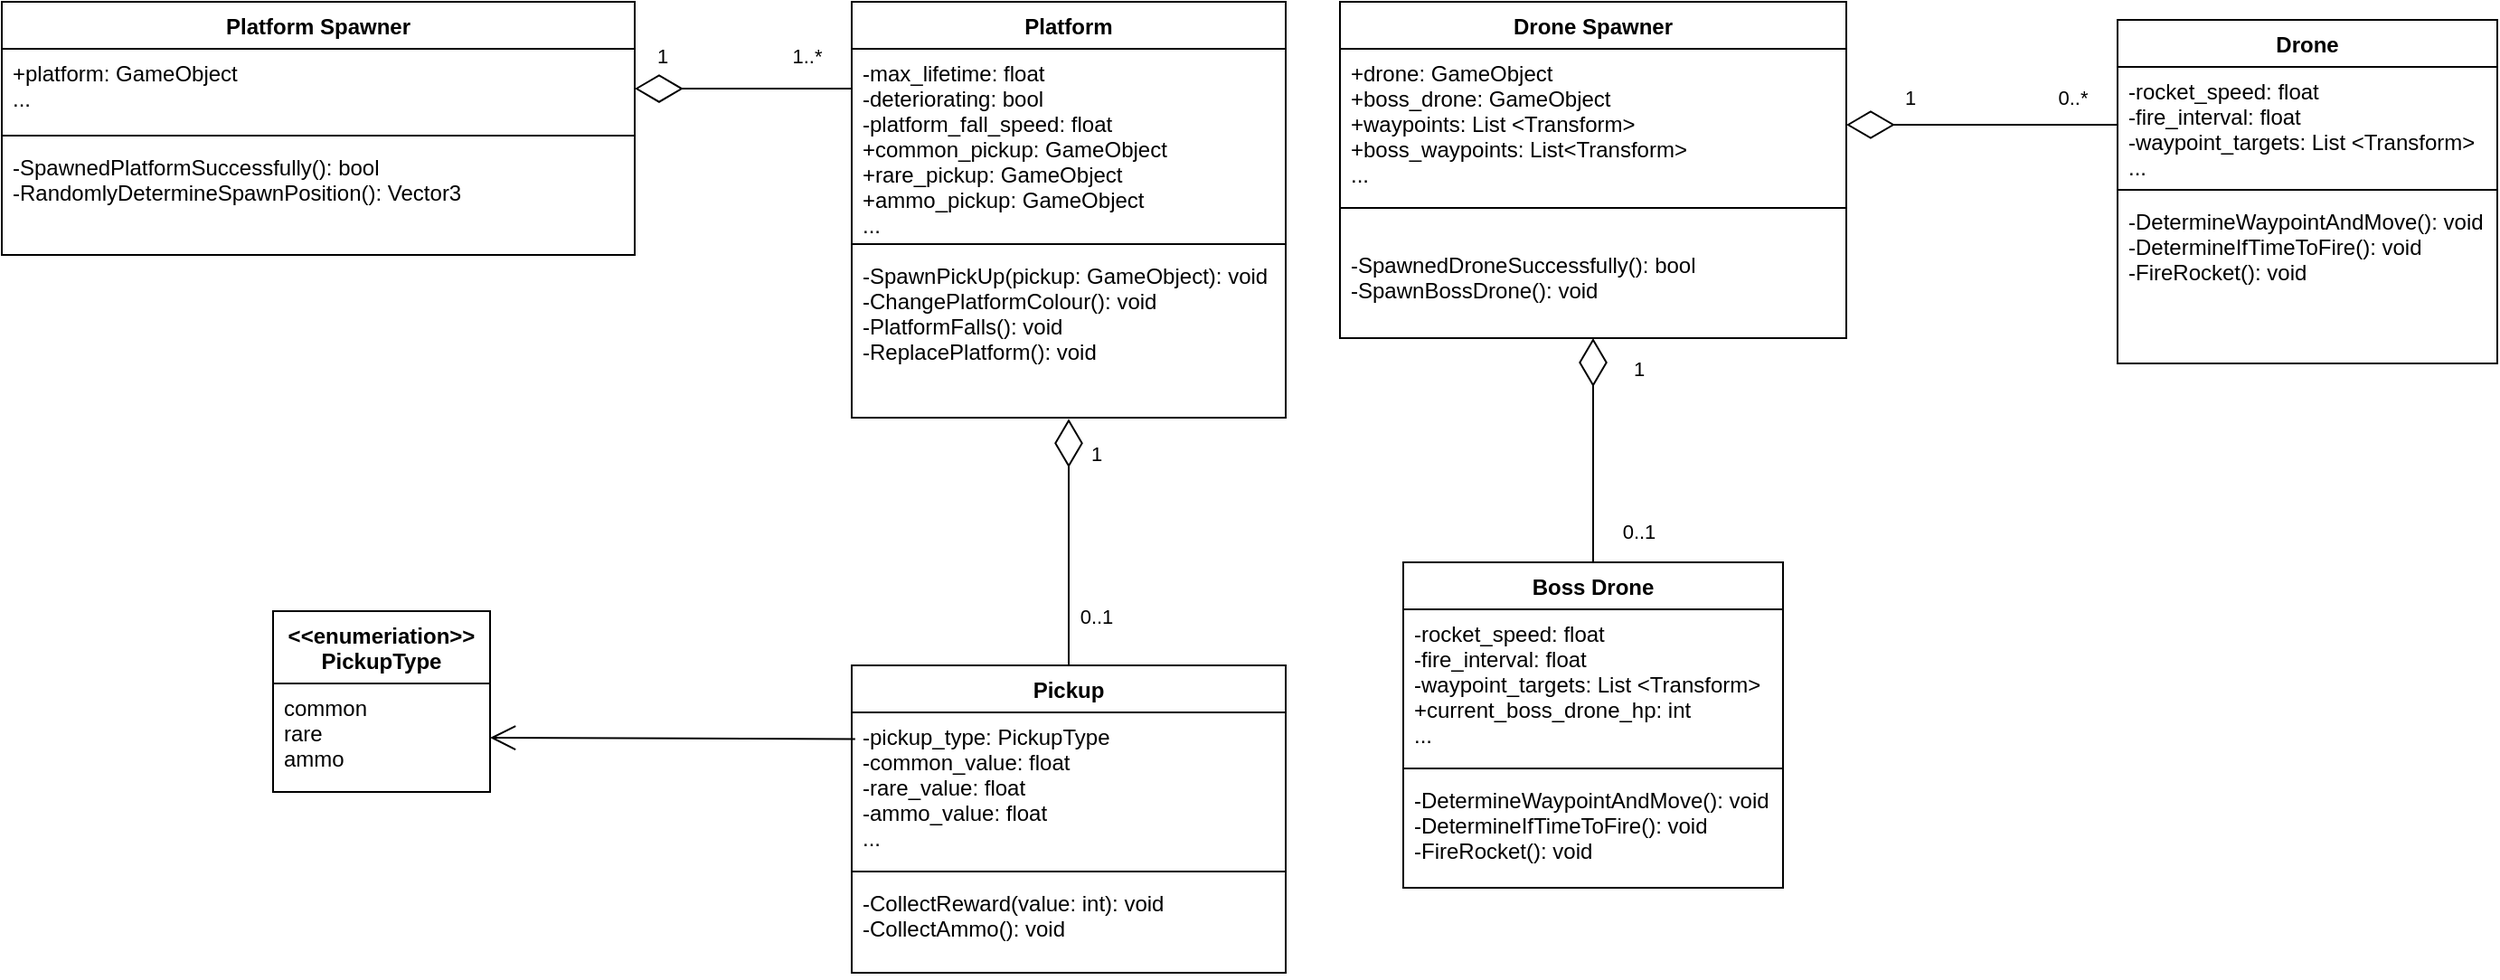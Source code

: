 <mxfile version="15.5.8" type="device"><diagram id="C5RBs43oDa-KdzZeNtuy" name="Page-1"><mxGraphModel dx="2377" dy="835" grid="1" gridSize="10" guides="1" tooltips="1" connect="1" arrows="1" fold="1" page="1" pageScale="1" pageWidth="827" pageHeight="1169" math="0" shadow="0"><root><mxCell id="WIyWlLk6GJQsqaUBKTNV-0"/><mxCell id="WIyWlLk6GJQsqaUBKTNV-1" parent="WIyWlLk6GJQsqaUBKTNV-0"/><mxCell id="f4vWxZrgAt2q9DWoJXe3-0" value="Drone Spawner" style="swimlane;fontStyle=1;align=center;verticalAlign=top;childLayout=stackLayout;horizontal=1;startSize=26;horizontalStack=0;resizeParent=1;resizeParentMax=0;resizeLast=0;collapsible=1;marginBottom=0;" parent="WIyWlLk6GJQsqaUBKTNV-1" vertex="1"><mxGeometry x="-60" y="103" width="280" height="186" as="geometry"><mxRectangle x="80" y="161" width="120" height="26" as="alternateBounds"/></mxGeometry></mxCell><mxCell id="f4vWxZrgAt2q9DWoJXe3-1" value="+drone: GameObject&#10;+boss_drone: GameObject&#10;+waypoints: List &lt;Transform&gt;&#10;+boss_waypoints: List&lt;Transform&gt;&#10;..." style="text;strokeColor=none;fillColor=none;align=left;verticalAlign=top;spacingLeft=4;spacingRight=4;overflow=hidden;rotatable=0;points=[[0,0.5],[1,0.5]];portConstraint=eastwest;" parent="f4vWxZrgAt2q9DWoJXe3-0" vertex="1"><mxGeometry y="26" width="280" height="84" as="geometry"/></mxCell><mxCell id="f4vWxZrgAt2q9DWoJXe3-4" value="" style="line;strokeWidth=1;fillColor=none;align=left;verticalAlign=middle;spacingTop=-1;spacingLeft=3;spacingRight=3;rotatable=0;labelPosition=right;points=[];portConstraint=eastwest;" parent="f4vWxZrgAt2q9DWoJXe3-0" vertex="1"><mxGeometry y="110" width="280" height="8" as="geometry"/></mxCell><mxCell id="f4vWxZrgAt2q9DWoJXe3-3" value="&#10;-SpawnedDroneSuccessfully(): bool&#10;-SpawnBossDrone(): void" style="text;strokeColor=none;fillColor=none;align=left;verticalAlign=top;spacingLeft=4;spacingRight=4;overflow=hidden;rotatable=0;points=[[0,0.5],[1,0.5]];portConstraint=eastwest;" parent="f4vWxZrgAt2q9DWoJXe3-0" vertex="1"><mxGeometry y="118" width="280" height="68" as="geometry"/></mxCell><mxCell id="f4vWxZrgAt2q9DWoJXe3-6" value="Drone" style="swimlane;fontStyle=1;align=center;verticalAlign=top;childLayout=stackLayout;horizontal=1;startSize=26;horizontalStack=0;resizeParent=1;resizeParentMax=0;resizeLast=0;collapsible=1;marginBottom=0;" parent="WIyWlLk6GJQsqaUBKTNV-1" vertex="1"><mxGeometry x="370" y="113" width="210" height="190" as="geometry"><mxRectangle x="80" y="161" width="120" height="26" as="alternateBounds"/></mxGeometry></mxCell><mxCell id="f4vWxZrgAt2q9DWoJXe3-7" value="-rocket_speed: float&#10;-fire_interval: float&#10;-waypoint_targets: List &lt;Transform&gt;&#10;..." style="text;strokeColor=none;fillColor=none;align=left;verticalAlign=top;spacingLeft=4;spacingRight=4;overflow=hidden;rotatable=0;points=[[0,0.5],[1,0.5]];portConstraint=eastwest;" parent="f4vWxZrgAt2q9DWoJXe3-6" vertex="1"><mxGeometry y="26" width="210" height="64" as="geometry"/></mxCell><mxCell id="f4vWxZrgAt2q9DWoJXe3-8" value="" style="line;strokeWidth=1;fillColor=none;align=left;verticalAlign=middle;spacingTop=-1;spacingLeft=3;spacingRight=3;rotatable=0;labelPosition=right;points=[];portConstraint=eastwest;" parent="f4vWxZrgAt2q9DWoJXe3-6" vertex="1"><mxGeometry y="90" width="210" height="8" as="geometry"/></mxCell><mxCell id="f4vWxZrgAt2q9DWoJXe3-9" value="-DetermineWaypointAndMove(): void&#10;-DetermineIfTimeToFire(): void&#10;-FireRocket(): void" style="text;strokeColor=none;fillColor=none;align=left;verticalAlign=top;spacingLeft=4;spacingRight=4;overflow=hidden;rotatable=0;points=[[0,0.5],[1,0.5]];portConstraint=eastwest;" parent="f4vWxZrgAt2q9DWoJXe3-6" vertex="1"><mxGeometry y="98" width="210" height="92" as="geometry"/></mxCell><mxCell id="f4vWxZrgAt2q9DWoJXe3-10" value="" style="endArrow=diamondThin;endFill=0;endSize=24;html=1;rounded=0;entryX=1;entryY=0.5;entryDx=0;entryDy=0;exitX=0;exitY=0.5;exitDx=0;exitDy=0;" parent="WIyWlLk6GJQsqaUBKTNV-1" source="f4vWxZrgAt2q9DWoJXe3-7" target="f4vWxZrgAt2q9DWoJXe3-1" edge="1"><mxGeometry width="160" relative="1" as="geometry"><mxPoint x="230" y="453" as="sourcePoint"/><mxPoint x="390" y="453" as="targetPoint"/></mxGeometry></mxCell><mxCell id="f4vWxZrgAt2q9DWoJXe3-13" value="0..*" style="edgeLabel;html=1;align=center;verticalAlign=middle;resizable=0;points=[];" parent="WIyWlLk6GJQsqaUBKTNV-1" vertex="1" connectable="0"><mxGeometry x="300" y="153" as="geometry"><mxPoint x="45" y="3" as="offset"/></mxGeometry></mxCell><mxCell id="f4vWxZrgAt2q9DWoJXe3-14" value="1" style="edgeLabel;html=1;align=center;verticalAlign=middle;resizable=0;points=[];" parent="WIyWlLk6GJQsqaUBKTNV-1" vertex="1" connectable="0"><mxGeometry x="210" y="153" as="geometry"><mxPoint x="45" y="3" as="offset"/></mxGeometry></mxCell><mxCell id="f4vWxZrgAt2q9DWoJXe3-15" value="Boss Drone&#10;" style="swimlane;fontStyle=1;align=center;verticalAlign=top;childLayout=stackLayout;horizontal=1;startSize=26;horizontalStack=0;resizeParent=1;resizeParentMax=0;resizeLast=0;collapsible=1;marginBottom=0;" parent="WIyWlLk6GJQsqaUBKTNV-1" vertex="1"><mxGeometry x="-25" y="413" width="210" height="180" as="geometry"><mxRectangle x="80" y="161" width="120" height="26" as="alternateBounds"/></mxGeometry></mxCell><mxCell id="f4vWxZrgAt2q9DWoJXe3-16" value="-rocket_speed: float&#10;-fire_interval: float&#10;-waypoint_targets: List &lt;Transform&gt;&#10;+current_boss_drone_hp: int&#10;..." style="text;strokeColor=none;fillColor=none;align=left;verticalAlign=top;spacingLeft=4;spacingRight=4;overflow=hidden;rotatable=0;points=[[0,0.5],[1,0.5]];portConstraint=eastwest;" parent="f4vWxZrgAt2q9DWoJXe3-15" vertex="1"><mxGeometry y="26" width="210" height="84" as="geometry"/></mxCell><mxCell id="f4vWxZrgAt2q9DWoJXe3-17" value="" style="line;strokeWidth=1;fillColor=none;align=left;verticalAlign=middle;spacingTop=-1;spacingLeft=3;spacingRight=3;rotatable=0;labelPosition=right;points=[];portConstraint=eastwest;" parent="f4vWxZrgAt2q9DWoJXe3-15" vertex="1"><mxGeometry y="110" width="210" height="8" as="geometry"/></mxCell><mxCell id="f4vWxZrgAt2q9DWoJXe3-18" value="-DetermineWaypointAndMove(): void&#10;-DetermineIfTimeToFire(): void&#10;-FireRocket(): void" style="text;strokeColor=none;fillColor=none;align=left;verticalAlign=top;spacingLeft=4;spacingRight=4;overflow=hidden;rotatable=0;points=[[0,0.5],[1,0.5]];portConstraint=eastwest;" parent="f4vWxZrgAt2q9DWoJXe3-15" vertex="1"><mxGeometry y="118" width="210" height="62" as="geometry"/></mxCell><mxCell id="f4vWxZrgAt2q9DWoJXe3-20" value="" style="endArrow=diamondThin;endFill=0;endSize=24;html=1;rounded=0;exitX=0.5;exitY=0;exitDx=0;exitDy=0;" parent="WIyWlLk6GJQsqaUBKTNV-1" source="f4vWxZrgAt2q9DWoJXe3-15" target="f4vWxZrgAt2q9DWoJXe3-3" edge="1"><mxGeometry width="160" relative="1" as="geometry"><mxPoint x="230" y="343" as="sourcePoint"/><mxPoint x="390" y="343" as="targetPoint"/></mxGeometry></mxCell><mxCell id="f4vWxZrgAt2q9DWoJXe3-21" value="1" style="edgeLabel;html=1;align=center;verticalAlign=middle;resizable=0;points=[];" parent="WIyWlLk6GJQsqaUBKTNV-1" vertex="1" connectable="0"><mxGeometry x="60" y="303" as="geometry"><mxPoint x="45" y="3" as="offset"/></mxGeometry></mxCell><mxCell id="f4vWxZrgAt2q9DWoJXe3-22" value="0..1" style="edgeLabel;html=1;align=center;verticalAlign=middle;resizable=0;points=[];" parent="WIyWlLk6GJQsqaUBKTNV-1" vertex="1" connectable="0"><mxGeometry x="60" y="393" as="geometry"><mxPoint x="45" y="3" as="offset"/></mxGeometry></mxCell><mxCell id="f4vWxZrgAt2q9DWoJXe3-23" value="Platform Spawner" style="swimlane;fontStyle=1;align=center;verticalAlign=top;childLayout=stackLayout;horizontal=1;startSize=26;horizontalStack=0;resizeParent=1;resizeParentMax=0;resizeLast=0;collapsible=1;marginBottom=0;" parent="WIyWlLk6GJQsqaUBKTNV-1" vertex="1"><mxGeometry x="-800" y="103" width="350" height="140" as="geometry"><mxRectangle x="80" y="161" width="120" height="26" as="alternateBounds"/></mxGeometry></mxCell><mxCell id="f4vWxZrgAt2q9DWoJXe3-24" value="+platform: GameObject&#10;..." style="text;strokeColor=none;fillColor=none;align=left;verticalAlign=top;spacingLeft=4;spacingRight=4;overflow=hidden;rotatable=0;points=[[0,0.5],[1,0.5]];portConstraint=eastwest;" parent="f4vWxZrgAt2q9DWoJXe3-23" vertex="1"><mxGeometry y="26" width="350" height="44" as="geometry"/></mxCell><mxCell id="f4vWxZrgAt2q9DWoJXe3-25" value="" style="line;strokeWidth=1;fillColor=none;align=left;verticalAlign=middle;spacingTop=-1;spacingLeft=3;spacingRight=3;rotatable=0;labelPosition=right;points=[];portConstraint=eastwest;" parent="f4vWxZrgAt2q9DWoJXe3-23" vertex="1"><mxGeometry y="70" width="350" height="8" as="geometry"/></mxCell><mxCell id="f4vWxZrgAt2q9DWoJXe3-26" value="-SpawnedPlatformSuccessfully(): bool&#10;-RandomlyDetermineSpawnPosition(): Vector3" style="text;strokeColor=none;fillColor=none;align=left;verticalAlign=top;spacingLeft=4;spacingRight=4;overflow=hidden;rotatable=0;points=[[0,0.5],[1,0.5]];portConstraint=eastwest;" parent="f4vWxZrgAt2q9DWoJXe3-23" vertex="1"><mxGeometry y="78" width="350" height="62" as="geometry"/></mxCell><mxCell id="f4vWxZrgAt2q9DWoJXe3-27" value="Platform" style="swimlane;fontStyle=1;align=center;verticalAlign=top;childLayout=stackLayout;horizontal=1;startSize=26;horizontalStack=0;resizeParent=1;resizeParentMax=0;resizeLast=0;collapsible=1;marginBottom=0;" parent="WIyWlLk6GJQsqaUBKTNV-1" vertex="1"><mxGeometry x="-330" y="103" width="240" height="230" as="geometry"><mxRectangle x="80" y="161" width="120" height="26" as="alternateBounds"/></mxGeometry></mxCell><mxCell id="f4vWxZrgAt2q9DWoJXe3-28" value="-max_lifetime: float&#10;-deteriorating: bool&#10;-platform_fall_speed: float&#10;+common_pickup: GameObject&#10;+rare_pickup: GameObject&#10;+ammo_pickup: GameObject&#10;..." style="text;strokeColor=none;fillColor=none;align=left;verticalAlign=top;spacingLeft=4;spacingRight=4;overflow=hidden;rotatable=0;points=[[0,0.5],[1,0.5]];portConstraint=eastwest;" parent="f4vWxZrgAt2q9DWoJXe3-27" vertex="1"><mxGeometry y="26" width="240" height="104" as="geometry"/></mxCell><mxCell id="f4vWxZrgAt2q9DWoJXe3-29" value="" style="line;strokeWidth=1;fillColor=none;align=left;verticalAlign=middle;spacingTop=-1;spacingLeft=3;spacingRight=3;rotatable=0;labelPosition=right;points=[];portConstraint=eastwest;" parent="f4vWxZrgAt2q9DWoJXe3-27" vertex="1"><mxGeometry y="130" width="240" height="8" as="geometry"/></mxCell><mxCell id="f4vWxZrgAt2q9DWoJXe3-30" value="-SpawnPickUp(pickup: GameObject): void&#10;-ChangePlatformColour(): void&#10;-PlatformFalls(): void&#10;-ReplacePlatform(): void&#10;&#10;&#10;" style="text;strokeColor=none;fillColor=none;align=left;verticalAlign=top;spacingLeft=4;spacingRight=4;overflow=hidden;rotatable=0;points=[[0,0.5],[1,0.5]];portConstraint=eastwest;" parent="f4vWxZrgAt2q9DWoJXe3-27" vertex="1"><mxGeometry y="138" width="240" height="92" as="geometry"/></mxCell><mxCell id="f4vWxZrgAt2q9DWoJXe3-31" value="Pickup&#10;" style="swimlane;fontStyle=1;align=center;verticalAlign=top;childLayout=stackLayout;horizontal=1;startSize=26;horizontalStack=0;resizeParent=1;resizeParentMax=0;resizeLast=0;collapsible=1;marginBottom=0;" parent="WIyWlLk6GJQsqaUBKTNV-1" vertex="1"><mxGeometry x="-330" y="470" width="240" height="170" as="geometry"><mxRectangle x="80" y="161" width="120" height="26" as="alternateBounds"/></mxGeometry></mxCell><mxCell id="f4vWxZrgAt2q9DWoJXe3-32" value="-pickup_type: PickupType&#10;-common_value: float&#10;-rare_value: float&#10;-ammo_value: float&#10;..." style="text;strokeColor=none;fillColor=none;align=left;verticalAlign=top;spacingLeft=4;spacingRight=4;overflow=hidden;rotatable=0;points=[[0,0.5],[1,0.5]];portConstraint=eastwest;" parent="f4vWxZrgAt2q9DWoJXe3-31" vertex="1"><mxGeometry y="26" width="240" height="84" as="geometry"/></mxCell><mxCell id="f4vWxZrgAt2q9DWoJXe3-33" value="" style="line;strokeWidth=1;fillColor=none;align=left;verticalAlign=middle;spacingTop=-1;spacingLeft=3;spacingRight=3;rotatable=0;labelPosition=right;points=[];portConstraint=eastwest;" parent="f4vWxZrgAt2q9DWoJXe3-31" vertex="1"><mxGeometry y="110" width="240" height="8" as="geometry"/></mxCell><mxCell id="f4vWxZrgAt2q9DWoJXe3-34" value="-CollectReward(value: int): void&#10;-CollectAmmo(): void" style="text;strokeColor=none;fillColor=none;align=left;verticalAlign=top;spacingLeft=4;spacingRight=4;overflow=hidden;rotatable=0;points=[[0,0.5],[1,0.5]];portConstraint=eastwest;" parent="f4vWxZrgAt2q9DWoJXe3-31" vertex="1"><mxGeometry y="118" width="240" height="52" as="geometry"/></mxCell><mxCell id="f4vWxZrgAt2q9DWoJXe3-38" value="" style="endArrow=open;endFill=1;endSize=12;html=1;rounded=0;exitX=0.008;exitY=0.176;exitDx=0;exitDy=0;entryX=1;entryY=0.5;entryDx=0;entryDy=0;exitPerimeter=0;" parent="WIyWlLk6GJQsqaUBKTNV-1" source="f4vWxZrgAt2q9DWoJXe3-32" target="f4vWxZrgAt2q9DWoJXe3-40" edge="1"><mxGeometry width="160" relative="1" as="geometry"><mxPoint x="-380" y="464.5" as="sourcePoint"/><mxPoint x="-500" y="464.5" as="targetPoint"/></mxGeometry></mxCell><mxCell id="f4vWxZrgAt2q9DWoJXe3-39" value="&lt;&lt;enumeriation&gt;&gt;&#10;PickupType" style="swimlane;fontStyle=1;align=center;verticalAlign=top;childLayout=stackLayout;horizontal=1;startSize=40;horizontalStack=0;resizeParent=1;resizeParentMax=0;resizeLast=0;collapsible=1;marginBottom=0;" parent="WIyWlLk6GJQsqaUBKTNV-1" vertex="1"><mxGeometry x="-650" y="440" width="120" height="100" as="geometry"><mxRectangle x="80" y="161" width="120" height="26" as="alternateBounds"/></mxGeometry></mxCell><mxCell id="f4vWxZrgAt2q9DWoJXe3-40" value="common&#10;rare&#10;ammo" style="text;strokeColor=none;fillColor=none;align=left;verticalAlign=top;spacingLeft=4;spacingRight=4;overflow=hidden;rotatable=0;points=[[0,0.5],[1,0.5]];portConstraint=eastwest;" parent="f4vWxZrgAt2q9DWoJXe3-39" vertex="1"><mxGeometry y="40" width="120" height="60" as="geometry"/></mxCell><mxCell id="f4vWxZrgAt2q9DWoJXe3-43" value="" style="endArrow=diamondThin;endFill=0;endSize=24;html=1;rounded=0;exitX=0;exitY=0.212;exitDx=0;exitDy=0;entryX=1;entryY=0.5;entryDx=0;entryDy=0;exitPerimeter=0;" parent="WIyWlLk6GJQsqaUBKTNV-1" source="f4vWxZrgAt2q9DWoJXe3-28" target="f4vWxZrgAt2q9DWoJXe3-24" edge="1"><mxGeometry width="160" relative="1" as="geometry"><mxPoint x="440" y="674" as="sourcePoint"/><mxPoint x="440" y="550" as="targetPoint"/></mxGeometry></mxCell><mxCell id="f4vWxZrgAt2q9DWoJXe3-44" value="1" style="edgeLabel;html=1;align=center;verticalAlign=middle;resizable=0;points=[];" parent="WIyWlLk6GJQsqaUBKTNV-1" vertex="1" connectable="0"><mxGeometry x="-480" y="130" as="geometry"><mxPoint x="45" y="3" as="offset"/></mxGeometry></mxCell><mxCell id="f4vWxZrgAt2q9DWoJXe3-45" value="1..*" style="edgeLabel;html=1;align=center;verticalAlign=middle;resizable=0;points=[];" parent="WIyWlLk6GJQsqaUBKTNV-1" vertex="1" connectable="0"><mxGeometry x="-400" y="130" as="geometry"><mxPoint x="45" y="3" as="offset"/></mxGeometry></mxCell><mxCell id="f4vWxZrgAt2q9DWoJXe3-47" value="" style="endArrow=diamondThin;endFill=0;endSize=24;html=1;rounded=0;exitX=0.5;exitY=0;exitDx=0;exitDy=0;entryX=0.5;entryY=1.007;entryDx=0;entryDy=0;entryPerimeter=0;" parent="WIyWlLk6GJQsqaUBKTNV-1" source="f4vWxZrgAt2q9DWoJXe3-31" target="f4vWxZrgAt2q9DWoJXe3-30" edge="1"><mxGeometry width="160" relative="1" as="geometry"><mxPoint x="-100" y="370.048" as="sourcePoint"/><mxPoint x="-210" y="330" as="targetPoint"/></mxGeometry></mxCell><mxCell id="f4vWxZrgAt2q9DWoJXe3-48" value="1" style="edgeLabel;html=1;align=center;verticalAlign=middle;resizable=0;points=[];" parent="WIyWlLk6GJQsqaUBKTNV-1" vertex="1" connectable="0"><mxGeometry x="-240" y="350" as="geometry"><mxPoint x="45" y="3" as="offset"/></mxGeometry></mxCell><mxCell id="f4vWxZrgAt2q9DWoJXe3-49" value="0..1" style="edgeLabel;html=1;align=center;verticalAlign=middle;resizable=0;points=[];" parent="WIyWlLk6GJQsqaUBKTNV-1" vertex="1" connectable="0"><mxGeometry x="-240" y="440" as="geometry"><mxPoint x="45" y="3" as="offset"/></mxGeometry></mxCell></root></mxGraphModel></diagram></mxfile>
